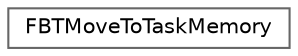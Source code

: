 digraph "Graphical Class Hierarchy"
{
 // INTERACTIVE_SVG=YES
 // LATEX_PDF_SIZE
  bgcolor="transparent";
  edge [fontname=Helvetica,fontsize=10,labelfontname=Helvetica,labelfontsize=10];
  node [fontname=Helvetica,fontsize=10,shape=box,height=0.2,width=0.4];
  rankdir="LR";
  Node0 [id="Node000000",label="FBTMoveToTaskMemory",height=0.2,width=0.4,color="grey40", fillcolor="white", style="filled",URL="$d8/d6f/structFBTMoveToTaskMemory.html",tooltip=" "];
}

